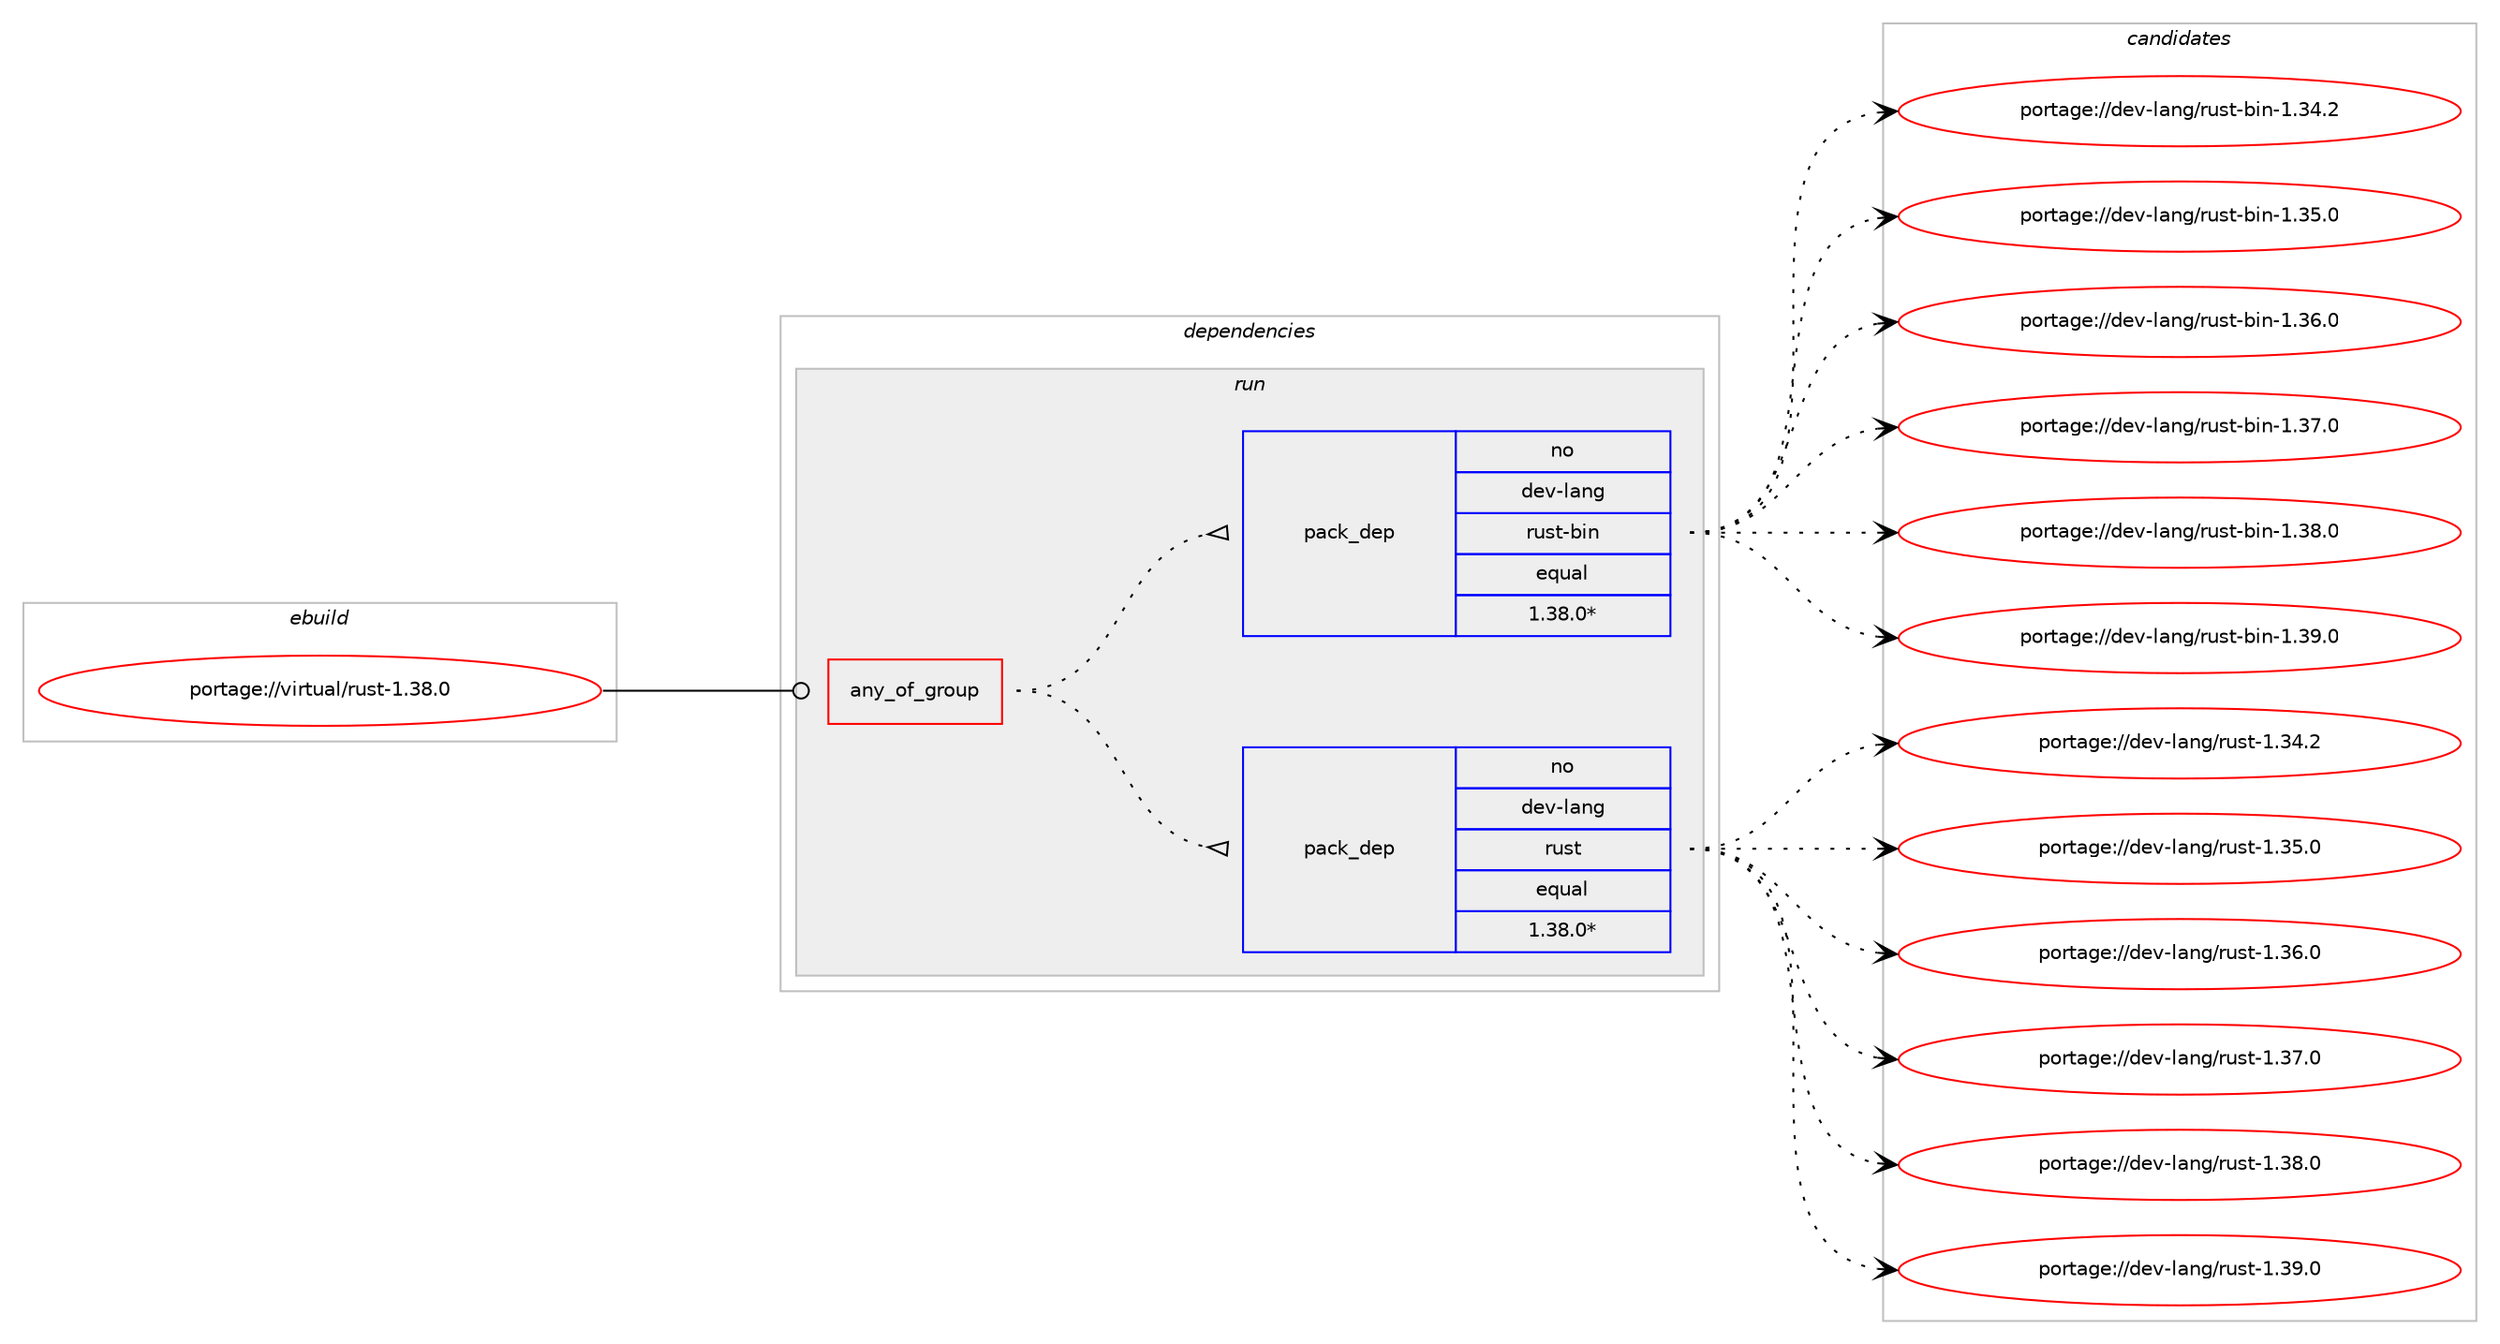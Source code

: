 digraph prolog {

# *************
# Graph options
# *************

newrank=true;
concentrate=true;
compound=true;
graph [rankdir=LR,fontname=Helvetica,fontsize=10,ranksep=1.5];#, ranksep=2.5, nodesep=0.2];
edge  [arrowhead=vee];
node  [fontname=Helvetica,fontsize=10];

# **********
# The ebuild
# **********

subgraph cluster_leftcol {
color=gray;
rank=same;
label=<<i>ebuild</i>>;
id [label="portage://virtual/rust-1.38.0", color=red, width=4, href="../virtual/rust-1.38.0.svg"];
}

# ****************
# The dependencies
# ****************

subgraph cluster_midcol {
color=gray;
label=<<i>dependencies</i>>;
subgraph cluster_compile {
fillcolor="#eeeeee";
style=filled;
label=<<i>compile</i>>;
}
subgraph cluster_compileandrun {
fillcolor="#eeeeee";
style=filled;
label=<<i>compile and run</i>>;
}
subgraph cluster_run {
fillcolor="#eeeeee";
style=filled;
label=<<i>run</i>>;
subgraph any7418 {
dependency436143 [label=<<TABLE BORDER="0" CELLBORDER="1" CELLSPACING="0" CELLPADDING="4"><TR><TD CELLPADDING="10">any_of_group</TD></TR></TABLE>>, shape=none, color=red];subgraph pack323332 {
dependency436144 [label=<<TABLE BORDER="0" CELLBORDER="1" CELLSPACING="0" CELLPADDING="4" WIDTH="220"><TR><TD ROWSPAN="6" CELLPADDING="30">pack_dep</TD></TR><TR><TD WIDTH="110">no</TD></TR><TR><TD>dev-lang</TD></TR><TR><TD>rust</TD></TR><TR><TD>equal</TD></TR><TR><TD>1.38.0*</TD></TR></TABLE>>, shape=none, color=blue];
}
dependency436143:e -> dependency436144:w [weight=20,style="dotted",arrowhead="oinv"];
subgraph pack323333 {
dependency436145 [label=<<TABLE BORDER="0" CELLBORDER="1" CELLSPACING="0" CELLPADDING="4" WIDTH="220"><TR><TD ROWSPAN="6" CELLPADDING="30">pack_dep</TD></TR><TR><TD WIDTH="110">no</TD></TR><TR><TD>dev-lang</TD></TR><TR><TD>rust-bin</TD></TR><TR><TD>equal</TD></TR><TR><TD>1.38.0*</TD></TR></TABLE>>, shape=none, color=blue];
}
dependency436143:e -> dependency436145:w [weight=20,style="dotted",arrowhead="oinv"];
}
id:e -> dependency436143:w [weight=20,style="solid",arrowhead="odot"];
}
}

# **************
# The candidates
# **************

subgraph cluster_choices {
rank=same;
color=gray;
label=<<i>candidates</i>>;

subgraph choice323332 {
color=black;
nodesep=1;
choiceportage10010111845108971101034711411711511645494651524650 [label="portage://dev-lang/rust-1.34.2", color=red, width=4,href="../dev-lang/rust-1.34.2.svg"];
choiceportage10010111845108971101034711411711511645494651534648 [label="portage://dev-lang/rust-1.35.0", color=red, width=4,href="../dev-lang/rust-1.35.0.svg"];
choiceportage10010111845108971101034711411711511645494651544648 [label="portage://dev-lang/rust-1.36.0", color=red, width=4,href="../dev-lang/rust-1.36.0.svg"];
choiceportage10010111845108971101034711411711511645494651554648 [label="portage://dev-lang/rust-1.37.0", color=red, width=4,href="../dev-lang/rust-1.37.0.svg"];
choiceportage10010111845108971101034711411711511645494651564648 [label="portage://dev-lang/rust-1.38.0", color=red, width=4,href="../dev-lang/rust-1.38.0.svg"];
choiceportage10010111845108971101034711411711511645494651574648 [label="portage://dev-lang/rust-1.39.0", color=red, width=4,href="../dev-lang/rust-1.39.0.svg"];
dependency436144:e -> choiceportage10010111845108971101034711411711511645494651524650:w [style=dotted,weight="100"];
dependency436144:e -> choiceportage10010111845108971101034711411711511645494651534648:w [style=dotted,weight="100"];
dependency436144:e -> choiceportage10010111845108971101034711411711511645494651544648:w [style=dotted,weight="100"];
dependency436144:e -> choiceportage10010111845108971101034711411711511645494651554648:w [style=dotted,weight="100"];
dependency436144:e -> choiceportage10010111845108971101034711411711511645494651564648:w [style=dotted,weight="100"];
dependency436144:e -> choiceportage10010111845108971101034711411711511645494651574648:w [style=dotted,weight="100"];
}
subgraph choice323333 {
color=black;
nodesep=1;
choiceportage100101118451089711010347114117115116459810511045494651524650 [label="portage://dev-lang/rust-bin-1.34.2", color=red, width=4,href="../dev-lang/rust-bin-1.34.2.svg"];
choiceportage100101118451089711010347114117115116459810511045494651534648 [label="portage://dev-lang/rust-bin-1.35.0", color=red, width=4,href="../dev-lang/rust-bin-1.35.0.svg"];
choiceportage100101118451089711010347114117115116459810511045494651544648 [label="portage://dev-lang/rust-bin-1.36.0", color=red, width=4,href="../dev-lang/rust-bin-1.36.0.svg"];
choiceportage100101118451089711010347114117115116459810511045494651554648 [label="portage://dev-lang/rust-bin-1.37.0", color=red, width=4,href="../dev-lang/rust-bin-1.37.0.svg"];
choiceportage100101118451089711010347114117115116459810511045494651564648 [label="portage://dev-lang/rust-bin-1.38.0", color=red, width=4,href="../dev-lang/rust-bin-1.38.0.svg"];
choiceportage100101118451089711010347114117115116459810511045494651574648 [label="portage://dev-lang/rust-bin-1.39.0", color=red, width=4,href="../dev-lang/rust-bin-1.39.0.svg"];
dependency436145:e -> choiceportage100101118451089711010347114117115116459810511045494651524650:w [style=dotted,weight="100"];
dependency436145:e -> choiceportage100101118451089711010347114117115116459810511045494651534648:w [style=dotted,weight="100"];
dependency436145:e -> choiceportage100101118451089711010347114117115116459810511045494651544648:w [style=dotted,weight="100"];
dependency436145:e -> choiceportage100101118451089711010347114117115116459810511045494651554648:w [style=dotted,weight="100"];
dependency436145:e -> choiceportage100101118451089711010347114117115116459810511045494651564648:w [style=dotted,weight="100"];
dependency436145:e -> choiceportage100101118451089711010347114117115116459810511045494651574648:w [style=dotted,weight="100"];
}
}

}
